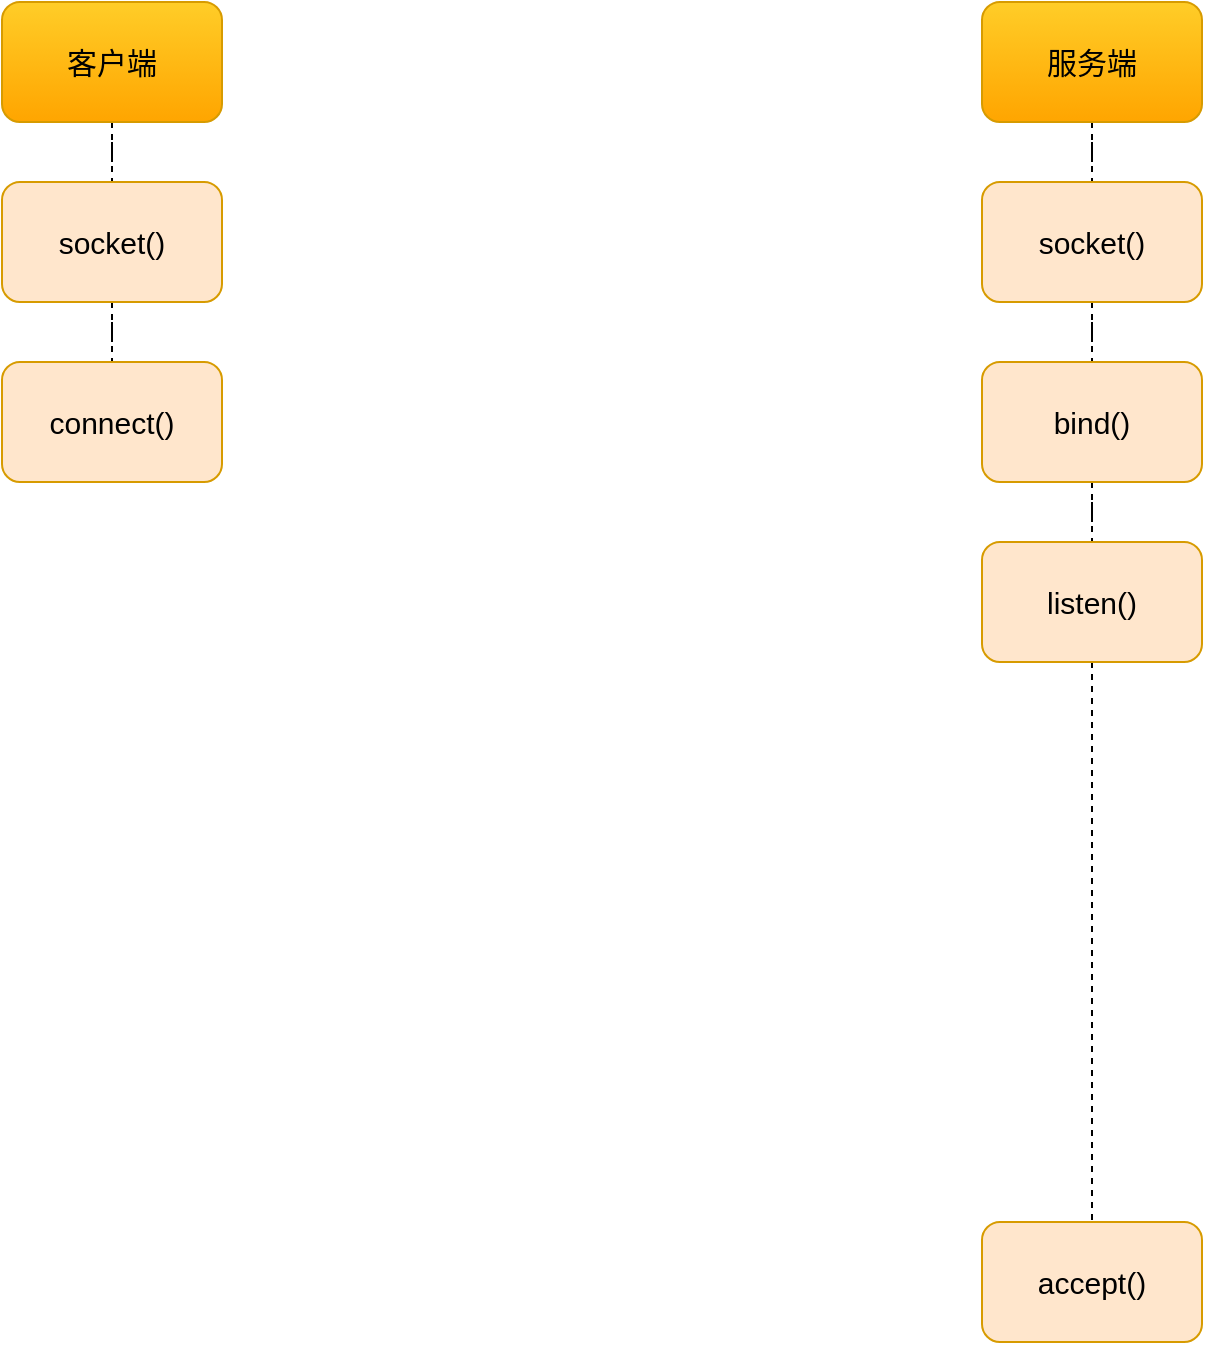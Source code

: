 <mxfile version="14.1.8" type="device"><diagram id="cG6QcnJ29nQ_U-AtzV0o" name="第 1 页"><mxGraphModel dx="1038" dy="647" grid="1" gridSize="10" guides="1" tooltips="1" connect="1" arrows="1" fold="1" page="1" pageScale="1" pageWidth="827" pageHeight="1169" math="0" shadow="0"><root><mxCell id="0"/><mxCell id="1" parent="0"/><mxCell id="P0mNV9iqtswOSiE9IPwS-14" value="" style="edgeStyle=orthogonalEdgeStyle;rounded=0;orthogonalLoop=1;jettySize=auto;html=1;dashed=1;endArrow=none;endFill=0;" edge="1" parent="1" source="P0mNV9iqtswOSiE9IPwS-3" target="P0mNV9iqtswOSiE9IPwS-8"><mxGeometry relative="1" as="geometry"/></mxCell><mxCell id="P0mNV9iqtswOSiE9IPwS-3" value="&lt;font style=&quot;font-size: 15px&quot;&gt;客户端&lt;/font&gt;" style="rounded=1;whiteSpace=wrap;html=1;shadow=0;glass=0;sketch=0;strokeColor=#d79b00;fillColor=#ffcd28;gradientColor=#ffa500;" vertex="1" parent="1"><mxGeometry x="70" y="70" width="110" height="60" as="geometry"/></mxCell><mxCell id="P0mNV9iqtswOSiE9IPwS-11" value="" style="edgeStyle=orthogonalEdgeStyle;rounded=0;orthogonalLoop=1;jettySize=auto;html=1;dashed=1;endArrow=none;endFill=0;" edge="1" parent="1" source="P0mNV9iqtswOSiE9IPwS-4" target="P0mNV9iqtswOSiE9IPwS-5"><mxGeometry relative="1" as="geometry"/></mxCell><mxCell id="P0mNV9iqtswOSiE9IPwS-4" value="&lt;font style=&quot;font-size: 15px&quot;&gt;服务端&lt;/font&gt;" style="rounded=1;whiteSpace=wrap;html=1;shadow=0;glass=0;sketch=0;strokeColor=#d79b00;fillColor=#ffcd28;gradientColor=#ffa500;" vertex="1" parent="1"><mxGeometry x="560" y="70" width="110" height="60" as="geometry"/></mxCell><mxCell id="P0mNV9iqtswOSiE9IPwS-12" value="" style="edgeStyle=orthogonalEdgeStyle;rounded=0;orthogonalLoop=1;jettySize=auto;html=1;endArrow=none;endFill=0;dashed=1;" edge="1" parent="1" source="P0mNV9iqtswOSiE9IPwS-5" target="P0mNV9iqtswOSiE9IPwS-6"><mxGeometry relative="1" as="geometry"/></mxCell><mxCell id="P0mNV9iqtswOSiE9IPwS-5" value="&lt;span style=&quot;font-size: 15px&quot;&gt;socket()&lt;/span&gt;" style="rounded=1;whiteSpace=wrap;html=1;shadow=0;glass=0;sketch=0;strokeColor=#d79b00;fillColor=#ffe6cc;" vertex="1" parent="1"><mxGeometry x="560" y="160" width="110" height="60" as="geometry"/></mxCell><mxCell id="P0mNV9iqtswOSiE9IPwS-13" value="" style="edgeStyle=orthogonalEdgeStyle;rounded=0;orthogonalLoop=1;jettySize=auto;html=1;endArrow=none;endFill=0;dashed=1;" edge="1" parent="1" source="P0mNV9iqtswOSiE9IPwS-6" target="P0mNV9iqtswOSiE9IPwS-7"><mxGeometry relative="1" as="geometry"/></mxCell><mxCell id="P0mNV9iqtswOSiE9IPwS-6" value="&lt;span style=&quot;font-size: 15px&quot;&gt;bind()&lt;/span&gt;" style="rounded=1;whiteSpace=wrap;html=1;shadow=0;glass=0;sketch=0;strokeColor=#d79b00;fillColor=#ffe6cc;" vertex="1" parent="1"><mxGeometry x="560" y="250" width="110" height="60" as="geometry"/></mxCell><mxCell id="P0mNV9iqtswOSiE9IPwS-17" style="edgeStyle=orthogonalEdgeStyle;rounded=0;orthogonalLoop=1;jettySize=auto;html=1;entryX=0.5;entryY=0;entryDx=0;entryDy=0;dashed=1;endArrow=none;endFill=0;" edge="1" parent="1" source="P0mNV9iqtswOSiE9IPwS-7" target="P0mNV9iqtswOSiE9IPwS-10"><mxGeometry relative="1" as="geometry"/></mxCell><mxCell id="P0mNV9iqtswOSiE9IPwS-7" value="&lt;span style=&quot;font-size: 15px&quot;&gt;listen()&lt;/span&gt;" style="rounded=1;whiteSpace=wrap;html=1;shadow=0;glass=0;sketch=0;strokeColor=#d79b00;fillColor=#ffe6cc;" vertex="1" parent="1"><mxGeometry x="560" y="340" width="110" height="60" as="geometry"/></mxCell><mxCell id="P0mNV9iqtswOSiE9IPwS-15" value="" style="edgeStyle=orthogonalEdgeStyle;rounded=0;orthogonalLoop=1;jettySize=auto;html=1;dashed=1;endArrow=none;endFill=0;" edge="1" parent="1" source="P0mNV9iqtswOSiE9IPwS-8" target="P0mNV9iqtswOSiE9IPwS-9"><mxGeometry relative="1" as="geometry"/></mxCell><mxCell id="P0mNV9iqtswOSiE9IPwS-8" value="&lt;span style=&quot;font-size: 15px&quot;&gt;socket()&lt;/span&gt;" style="rounded=1;whiteSpace=wrap;html=1;shadow=0;glass=0;sketch=0;strokeColor=#d79b00;fillColor=#ffe6cc;" vertex="1" parent="1"><mxGeometry x="70" y="160" width="110" height="60" as="geometry"/></mxCell><mxCell id="P0mNV9iqtswOSiE9IPwS-9" value="&lt;span style=&quot;font-size: 15px&quot;&gt;connect()&lt;/span&gt;" style="rounded=1;whiteSpace=wrap;html=1;shadow=0;glass=0;sketch=0;strokeColor=#d79b00;fillColor=#ffe6cc;" vertex="1" parent="1"><mxGeometry x="70" y="250" width="110" height="60" as="geometry"/></mxCell><mxCell id="P0mNV9iqtswOSiE9IPwS-10" value="&lt;span style=&quot;font-size: 15px&quot;&gt;accept()&lt;/span&gt;" style="rounded=1;whiteSpace=wrap;html=1;shadow=0;glass=0;sketch=0;strokeColor=#d79b00;fillColor=#ffe6cc;" vertex="1" parent="1"><mxGeometry x="560" y="680" width="110" height="60" as="geometry"/></mxCell></root></mxGraphModel></diagram></mxfile>